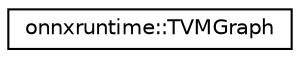 digraph "Graphical Class Hierarchy"
{
  edge [fontname="Helvetica",fontsize="10",labelfontname="Helvetica",labelfontsize="10"];
  node [fontname="Helvetica",fontsize="10",shape=record];
  rankdir="LR";
  Node0 [label="onnxruntime::TVMGraph",height=0.2,width=0.4,color="black", fillcolor="white", style="filled",URL="$structonnxruntime_1_1TVMGraph.html"];
}
